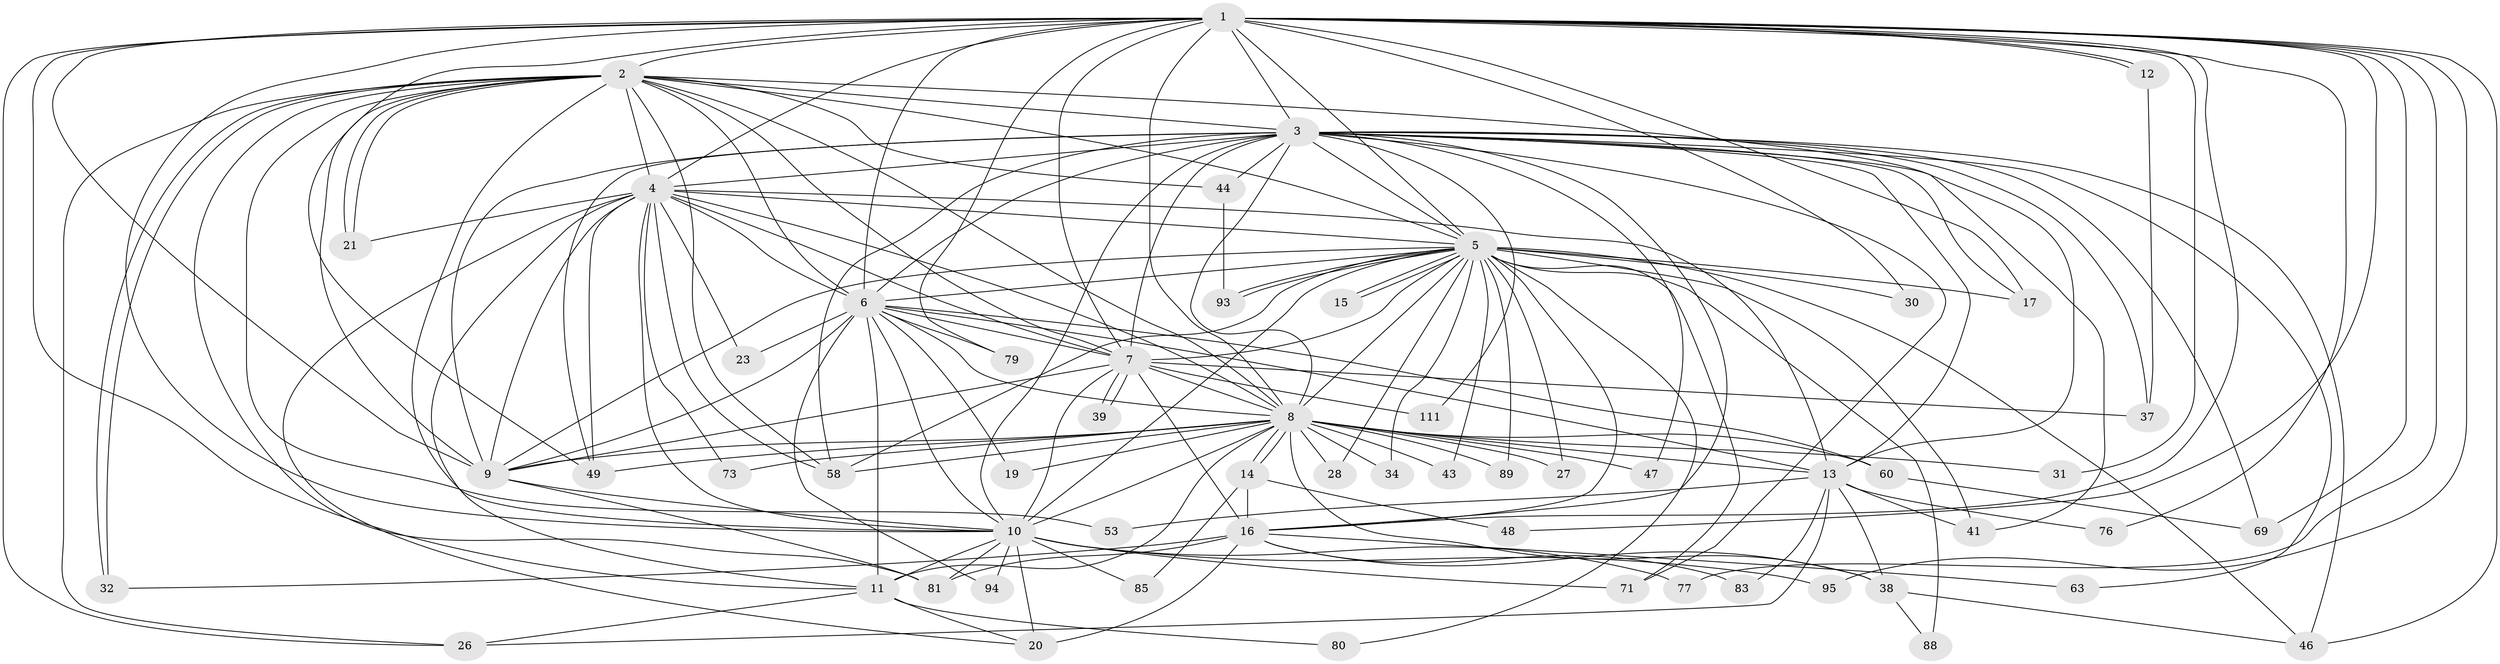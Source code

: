 // original degree distribution, {31: 0.017094017094017096, 21: 0.008547008547008548, 25: 0.008547008547008548, 18: 0.008547008547008548, 17: 0.008547008547008548, 14: 0.008547008547008548, 33: 0.008547008547008548, 13: 0.008547008547008548, 20: 0.008547008547008548, 6: 0.02564102564102564, 3: 0.2222222222222222, 8: 0.008547008547008548, 5: 0.02564102564102564, 2: 0.5470085470085471, 9: 0.008547008547008548, 4: 0.06837606837606838, 7: 0.008547008547008548}
// Generated by graph-tools (version 1.1) at 2025/14/03/09/25 04:14:18]
// undirected, 58 vertices, 172 edges
graph export_dot {
graph [start="1"]
  node [color=gray90,style=filled];
  1 [super="+24"];
  2;
  3 [super="+56"];
  4 [super="+68+29+22+59+91"];
  5;
  6;
  7;
  8 [super="+82+54+55+18"];
  9 [super="+61+90"];
  10;
  11 [super="+74+108+42+64"];
  12;
  13 [super="+51+25+33"];
  14;
  15;
  16 [super="+50+35+45+36+52"];
  17;
  19;
  20 [super="+114+57"];
  21 [super="+40"];
  23;
  26;
  27;
  28;
  30;
  31 [super="+86"];
  32;
  34;
  37;
  38 [super="+78+66"];
  39;
  41 [super="+101"];
  43;
  44;
  46 [super="+75"];
  47;
  48;
  49 [super="+84+67"];
  53;
  58 [super="+70+62"];
  60 [super="+104"];
  63;
  69;
  71 [super="+92"];
  73;
  76;
  77;
  79;
  80;
  81 [super="+102"];
  83;
  85;
  88 [super="+98"];
  89;
  93 [super="+105"];
  94;
  95;
  111;
  1 -- 2;
  1 -- 3;
  1 -- 4 [weight=5];
  1 -- 5 [weight=2];
  1 -- 6;
  1 -- 7;
  1 -- 8 [weight=3];
  1 -- 9;
  1 -- 10;
  1 -- 12;
  1 -- 12;
  1 -- 26;
  1 -- 30;
  1 -- 31 [weight=2];
  1 -- 49;
  1 -- 69;
  1 -- 76;
  1 -- 77;
  1 -- 79;
  1 -- 95;
  1 -- 16 [weight=2];
  1 -- 48;
  1 -- 17;
  1 -- 46;
  1 -- 11;
  2 -- 3;
  2 -- 4;
  2 -- 5;
  2 -- 6;
  2 -- 7;
  2 -- 8;
  2 -- 9 [weight=2];
  2 -- 10;
  2 -- 21;
  2 -- 21;
  2 -- 26;
  2 -- 32;
  2 -- 32;
  2 -- 44;
  2 -- 53;
  2 -- 58;
  2 -- 81;
  2 -- 13 [weight=2];
  3 -- 4;
  3 -- 5;
  3 -- 6;
  3 -- 7;
  3 -- 8 [weight=2];
  3 -- 9;
  3 -- 10;
  3 -- 17;
  3 -- 44;
  3 -- 47;
  3 -- 49;
  3 -- 63;
  3 -- 69;
  3 -- 111;
  3 -- 71;
  3 -- 41;
  3 -- 16;
  3 -- 13;
  3 -- 58 [weight=2];
  3 -- 46;
  3 -- 37;
  4 -- 5;
  4 -- 6;
  4 -- 7;
  4 -- 8;
  4 -- 9 [weight=2];
  4 -- 10 [weight=2];
  4 -- 11;
  4 -- 20;
  4 -- 73;
  4 -- 21 [weight=2];
  4 -- 49;
  4 -- 23;
  4 -- 13;
  4 -- 58;
  5 -- 6;
  5 -- 7;
  5 -- 8;
  5 -- 9 [weight=2];
  5 -- 10;
  5 -- 15;
  5 -- 15;
  5 -- 16 [weight=2];
  5 -- 17;
  5 -- 27;
  5 -- 28;
  5 -- 30;
  5 -- 34;
  5 -- 41;
  5 -- 43;
  5 -- 46;
  5 -- 71;
  5 -- 80;
  5 -- 88 [weight=2];
  5 -- 89;
  5 -- 93;
  5 -- 93;
  5 -- 58;
  6 -- 7;
  6 -- 8 [weight=2];
  6 -- 9;
  6 -- 10;
  6 -- 13;
  6 -- 19;
  6 -- 23;
  6 -- 60;
  6 -- 79;
  6 -- 94;
  6 -- 11;
  7 -- 8;
  7 -- 9;
  7 -- 10;
  7 -- 37;
  7 -- 39;
  7 -- 39;
  7 -- 111;
  7 -- 16;
  8 -- 9 [weight=2];
  8 -- 10 [weight=3];
  8 -- 11;
  8 -- 13 [weight=2];
  8 -- 14;
  8 -- 14;
  8 -- 19;
  8 -- 27;
  8 -- 28;
  8 -- 31;
  8 -- 34;
  8 -- 38 [weight=2];
  8 -- 43;
  8 -- 47;
  8 -- 58;
  8 -- 60;
  8 -- 73;
  8 -- 89;
  8 -- 49;
  9 -- 10;
  9 -- 81;
  10 -- 71;
  10 -- 77;
  10 -- 85;
  10 -- 94;
  10 -- 95;
  10 -- 11;
  10 -- 81;
  10 -- 20;
  11 -- 26;
  11 -- 80;
  11 -- 20;
  12 -- 37;
  13 -- 53;
  13 -- 83;
  13 -- 76;
  13 -- 41;
  13 -- 26;
  13 -- 38;
  14 -- 16;
  14 -- 48;
  14 -- 85;
  16 -- 20 [weight=2];
  16 -- 38;
  16 -- 63;
  16 -- 83;
  16 -- 32;
  16 -- 81;
  38 -- 88;
  38 -- 46;
  44 -- 93;
  60 -- 69;
}
